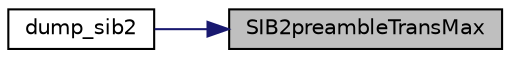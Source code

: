 digraph "SIB2preambleTransMax"
{
 // LATEX_PDF_SIZE
  edge [fontname="Helvetica",fontsize="10",labelfontname="Helvetica",labelfontsize="10"];
  node [fontname="Helvetica",fontsize="10",shape=record];
  rankdir="RL";
  Node1 [label="SIB2preambleTransMax",height=0.2,width=0.4,color="black", fillcolor="grey75", style="filled", fontcolor="black",tooltip=" "];
  Node1 -> Node2 [dir="back",color="midnightblue",fontsize="10",style="solid",fontname="Helvetica"];
  Node2 [label="dump_sib2",height=0.2,width=0.4,color="black", fillcolor="white", style="filled",URL="$rrc__UE_8c.html#a76b94a922ebce178714c54f29c1dabc6",tooltip=" "];
}
